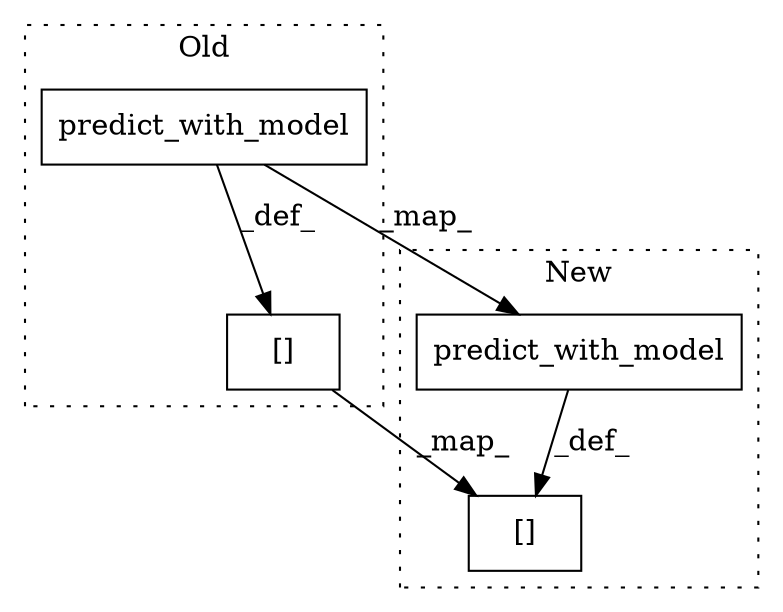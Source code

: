 digraph G {
subgraph cluster0 {
1 [label="predict_with_model" a="32" s="1096,1123" l="19,1" shape="box"];
3 [label="[]" a="2" s="1435,1468" l="12,1" shape="box"];
label = "Old";
style="dotted";
}
subgraph cluster1 {
2 [label="predict_with_model" a="32" s="1096,1123" l="19,1" shape="box"];
4 [label="[]" a="2" s="1446,1479" l="12,1" shape="box"];
label = "New";
style="dotted";
}
1 -> 3 [label="_def_"];
1 -> 2 [label="_map_"];
2 -> 4 [label="_def_"];
3 -> 4 [label="_map_"];
}